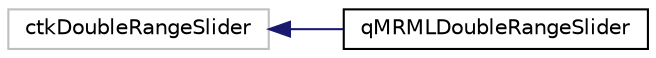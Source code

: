 digraph "Graphical Class Hierarchy"
{
  bgcolor="transparent";
  edge [fontname="Helvetica",fontsize="10",labelfontname="Helvetica",labelfontsize="10"];
  node [fontname="Helvetica",fontsize="10",shape=record];
  rankdir="LR";
  Node1031 [label="ctkDoubleRangeSlider",height=0.2,width=0.4,color="grey75"];
  Node1031 -> Node0 [dir="back",color="midnightblue",fontsize="10",style="solid",fontname="Helvetica"];
  Node0 [label="qMRMLDoubleRangeSlider",height=0.2,width=0.4,color="black",URL="$classqMRMLDoubleRangeSlider.html",tooltip="qMRMLDoubleRangeSlider is a wrapper around a ctkDoubleRangeSlider "];
}

